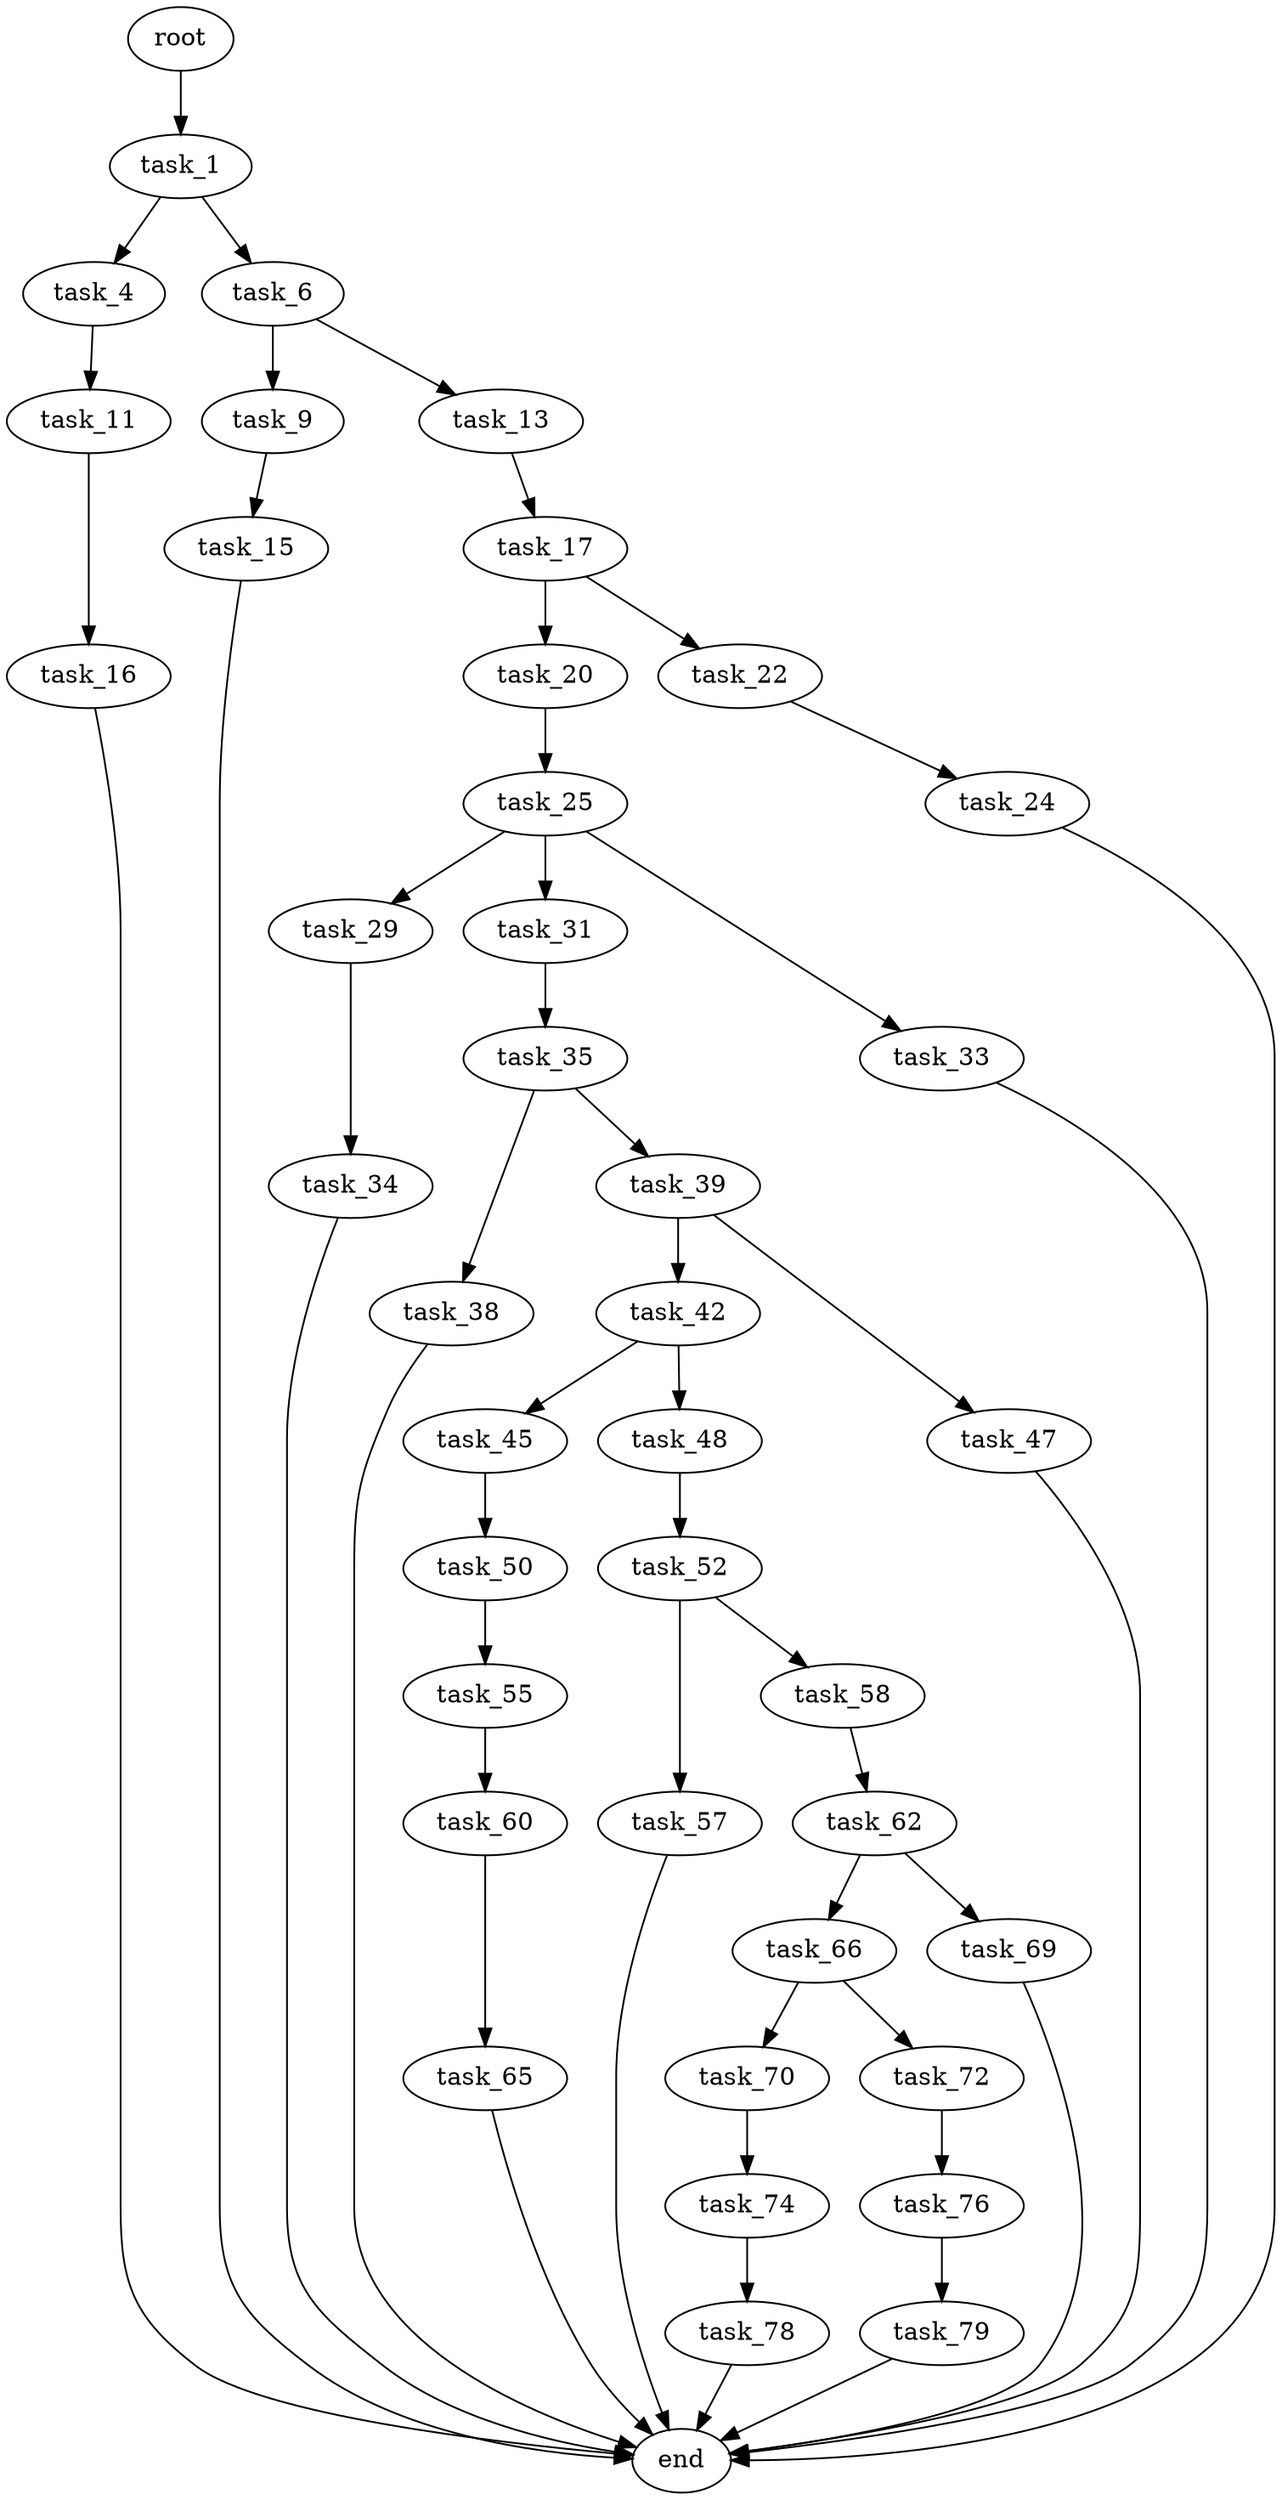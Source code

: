 digraph G {
  root [size="0.000000"];
  task_1 [size="320574383701.000000"];
  task_4 [size="134217728000.000000"];
  task_6 [size="1273233712.000000"];
  task_11 [size="68719476736.000000"];
  task_9 [size="231928233984.000000"];
  task_13 [size="25593737848.000000"];
  task_15 [size="28991029248.000000"];
  task_16 [size="546339663696.000000"];
  task_17 [size="1073741824000.000000"];
  end [size="0.000000"];
  task_20 [size="12199461664.000000"];
  task_22 [size="1079276413.000000"];
  task_25 [size="552188217626.000000"];
  task_24 [size="175233031032.000000"];
  task_29 [size="24296369256.000000"];
  task_31 [size="698523386854.000000"];
  task_33 [size="15703582713.000000"];
  task_34 [size="414443667560.000000"];
  task_35 [size="17213727262.000000"];
  task_38 [size="368293445632.000000"];
  task_39 [size="12245527986.000000"];
  task_42 [size="782757789696.000000"];
  task_47 [size="782757789696.000000"];
  task_45 [size="549755813888.000000"];
  task_48 [size="20505883812.000000"];
  task_50 [size="194540039904.000000"];
  task_52 [size="28991029248.000000"];
  task_55 [size="8589934592.000000"];
  task_57 [size="8589934592.000000"];
  task_58 [size="782757789696.000000"];
  task_60 [size="782757789696.000000"];
  task_62 [size="176206781080.000000"];
  task_65 [size="12376593812.000000"];
  task_66 [size="735441368481.000000"];
  task_69 [size="12574181973.000000"];
  task_70 [size="4164021300.000000"];
  task_72 [size="174208569384.000000"];
  task_74 [size="3254603756.000000"];
  task_76 [size="49863173716.000000"];
  task_78 [size="7726720058.000000"];
  task_79 [size="7696429673.000000"];

  root -> task_1 [size="1.000000"];
  task_1 -> task_4 [size="301989888.000000"];
  task_1 -> task_6 [size="301989888.000000"];
  task_4 -> task_11 [size="209715200.000000"];
  task_6 -> task_9 [size="33554432.000000"];
  task_6 -> task_13 [size="33554432.000000"];
  task_11 -> task_16 [size="134217728.000000"];
  task_9 -> task_15 [size="301989888.000000"];
  task_13 -> task_17 [size="33554432.000000"];
  task_15 -> end [size="1.000000"];
  task_16 -> end [size="1.000000"];
  task_17 -> task_20 [size="838860800.000000"];
  task_17 -> task_22 [size="838860800.000000"];
  task_20 -> task_25 [size="33554432.000000"];
  task_22 -> task_24 [size="33554432.000000"];
  task_25 -> task_29 [size="411041792.000000"];
  task_25 -> task_31 [size="411041792.000000"];
  task_25 -> task_33 [size="411041792.000000"];
  task_24 -> end [size="1.000000"];
  task_29 -> task_34 [size="33554432.000000"];
  task_31 -> task_35 [size="838860800.000000"];
  task_33 -> end [size="1.000000"];
  task_34 -> end [size="1.000000"];
  task_35 -> task_38 [size="838860800.000000"];
  task_35 -> task_39 [size="838860800.000000"];
  task_38 -> end [size="1.000000"];
  task_39 -> task_42 [size="209715200.000000"];
  task_39 -> task_47 [size="209715200.000000"];
  task_42 -> task_45 [size="679477248.000000"];
  task_42 -> task_48 [size="679477248.000000"];
  task_47 -> end [size="1.000000"];
  task_45 -> task_50 [size="536870912.000000"];
  task_48 -> task_52 [size="679477248.000000"];
  task_50 -> task_55 [size="679477248.000000"];
  task_52 -> task_57 [size="75497472.000000"];
  task_52 -> task_58 [size="75497472.000000"];
  task_55 -> task_60 [size="33554432.000000"];
  task_57 -> end [size="1.000000"];
  task_58 -> task_62 [size="679477248.000000"];
  task_60 -> task_65 [size="679477248.000000"];
  task_62 -> task_66 [size="301989888.000000"];
  task_62 -> task_69 [size="301989888.000000"];
  task_65 -> end [size="1.000000"];
  task_66 -> task_70 [size="679477248.000000"];
  task_66 -> task_72 [size="679477248.000000"];
  task_69 -> end [size="1.000000"];
  task_70 -> task_74 [size="75497472.000000"];
  task_72 -> task_76 [size="134217728.000000"];
  task_74 -> task_78 [size="75497472.000000"];
  task_76 -> task_79 [size="75497472.000000"];
  task_78 -> end [size="1.000000"];
  task_79 -> end [size="1.000000"];
}
